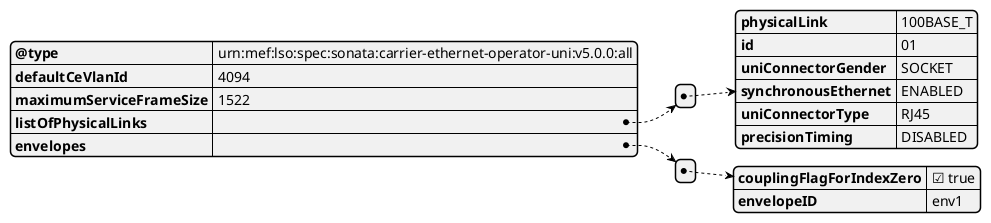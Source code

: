 @startjson
{
  "@type": "urn:mef:lso:spec:sonata:carrier-ethernet-operator-uni:v5.0.0:all",
  "defaultCeVlanId": 4094,
  "maximumServiceFrameSize": 1522,
  "listOfPhysicalLinks": [
    {
      "physicalLink": "100BASE_T",
      "id": "01",
      "uniConnectorGender": "SOCKET",
      "synchronousEthernet": "ENABLED",
      "uniConnectorType": "RJ45",
      "precisionTiming": "DISABLED"
    }
  ],
  "envelopes": [
    {
      "couplingFlagForIndexZero": true,
      "envelopeID": "env1"
    }
  ]
}


@endjson